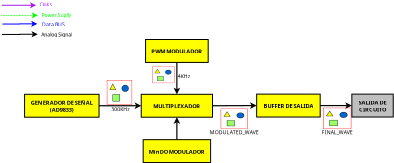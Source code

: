 <?xml version="1.0" encoding="UTF-8"?>
<dia:diagram xmlns:dia="http://www.lysator.liu.se/~alla/dia/">
  <dia:layer name="Fondo" visible="true" active="true">
    <dia:object type="Standard - Text" version="1" id="O0">
      <dia:attribute name="obj_pos">
        <dia:point val="7.275,10.599"/>
      </dia:attribute>
      <dia:attribute name="obj_bb">
        <dia:rectangle val="7.275,9.959;10.903,10.732"/>
      </dia:attribute>
      <dia:attribute name="text">
        <dia:composite type="text">
          <dia:attribute name="string">
            <dia:string>#Power Suplly#</dia:string>
          </dia:attribute>
          <dia:attribute name="font">
            <dia:font family="sans" style="0" name="Helvetica"/>
          </dia:attribute>
          <dia:attribute name="height">
            <dia:real val="0.8"/>
          </dia:attribute>
          <dia:attribute name="pos">
            <dia:point val="7.275,10.599"/>
          </dia:attribute>
          <dia:attribute name="color">
            <dia:color val="#00ff00"/>
          </dia:attribute>
          <dia:attribute name="alignment">
            <dia:enum val="0"/>
          </dia:attribute>
        </dia:composite>
      </dia:attribute>
      <dia:attribute name="valign">
        <dia:enum val="3"/>
      </dia:attribute>
    </dia:object>
    <dia:object type="Standard - ZigZagLine" version="1" id="O1">
      <dia:attribute name="obj_pos">
        <dia:point val="2.275,10.415"/>
      </dia:attribute>
      <dia:attribute name="obj_bb">
        <dia:rectangle val="2.225,10.029;6.912,10.753"/>
      </dia:attribute>
      <dia:attribute name="orth_points">
        <dia:point val="2.275,10.415"/>
        <dia:point val="4.538,10.415"/>
        <dia:point val="4.538,10.391"/>
        <dia:point val="6.8,10.391"/>
      </dia:attribute>
      <dia:attribute name="orth_orient">
        <dia:enum val="0"/>
        <dia:enum val="1"/>
        <dia:enum val="0"/>
      </dia:attribute>
      <dia:attribute name="autorouting">
        <dia:boolean val="true"/>
      </dia:attribute>
      <dia:attribute name="line_color">
        <dia:color val="#00ff00"/>
      </dia:attribute>
      <dia:attribute name="line_style">
        <dia:enum val="4"/>
      </dia:attribute>
      <dia:attribute name="end_arrow">
        <dia:enum val="22"/>
      </dia:attribute>
      <dia:attribute name="end_arrow_length">
        <dia:real val="0.5"/>
      </dia:attribute>
      <dia:attribute name="end_arrow_width">
        <dia:real val="0.5"/>
      </dia:attribute>
    </dia:object>
    <dia:object type="Standard - ZigZagLine" version="1" id="O2">
      <dia:attribute name="obj_pos">
        <dia:point val="2.4,11.477"/>
      </dia:attribute>
      <dia:attribute name="obj_bb">
        <dia:rectangle val="2.35,11.091;6.848,11.815"/>
      </dia:attribute>
      <dia:attribute name="orth_points">
        <dia:point val="2.4,11.477"/>
        <dia:point val="4.568,11.477"/>
        <dia:point val="4.568,11.453"/>
        <dia:point val="6.736,11.453"/>
      </dia:attribute>
      <dia:attribute name="orth_orient">
        <dia:enum val="0"/>
        <dia:enum val="1"/>
        <dia:enum val="0"/>
      </dia:attribute>
      <dia:attribute name="autorouting">
        <dia:boolean val="true"/>
      </dia:attribute>
      <dia:attribute name="line_color">
        <dia:color val="#0000ff"/>
      </dia:attribute>
      <dia:attribute name="end_arrow">
        <dia:enum val="22"/>
      </dia:attribute>
      <dia:attribute name="end_arrow_length">
        <dia:real val="0.5"/>
      </dia:attribute>
      <dia:attribute name="end_arrow_width">
        <dia:real val="0.5"/>
      </dia:attribute>
    </dia:object>
    <dia:object type="Standard - Text" version="1" id="O3">
      <dia:attribute name="obj_pos">
        <dia:point val="7.35,11.779"/>
      </dia:attribute>
      <dia:attribute name="obj_bb">
        <dia:rectangle val="7.35,11.139;10.025,11.912"/>
      </dia:attribute>
      <dia:attribute name="text">
        <dia:composite type="text">
          <dia:attribute name="string">
            <dia:string>#Data BUS#</dia:string>
          </dia:attribute>
          <dia:attribute name="font">
            <dia:font family="sans" style="0" name="Helvetica"/>
          </dia:attribute>
          <dia:attribute name="height">
            <dia:real val="0.8"/>
          </dia:attribute>
          <dia:attribute name="pos">
            <dia:point val="7.35,11.779"/>
          </dia:attribute>
          <dia:attribute name="color">
            <dia:color val="#0000ff"/>
          </dia:attribute>
          <dia:attribute name="alignment">
            <dia:enum val="0"/>
          </dia:attribute>
        </dia:composite>
      </dia:attribute>
      <dia:attribute name="valign">
        <dia:enum val="3"/>
      </dia:attribute>
    </dia:object>
    <dia:object type="Standard - ZigZagLine" version="1" id="O4">
      <dia:attribute name="obj_pos">
        <dia:point val="2.35,12.777"/>
      </dia:attribute>
      <dia:attribute name="obj_bb">
        <dia:rectangle val="2.3,12.391;6.898,13.115"/>
      </dia:attribute>
      <dia:attribute name="orth_points">
        <dia:point val="2.35,12.777"/>
        <dia:point val="4.568,12.777"/>
        <dia:point val="4.568,12.753"/>
        <dia:point val="6.786,12.753"/>
      </dia:attribute>
      <dia:attribute name="orth_orient">
        <dia:enum val="0"/>
        <dia:enum val="1"/>
        <dia:enum val="0"/>
      </dia:attribute>
      <dia:attribute name="autorouting">
        <dia:boolean val="true"/>
      </dia:attribute>
      <dia:attribute name="end_arrow">
        <dia:enum val="22"/>
      </dia:attribute>
      <dia:attribute name="end_arrow_length">
        <dia:real val="0.5"/>
      </dia:attribute>
      <dia:attribute name="end_arrow_width">
        <dia:real val="0.5"/>
      </dia:attribute>
    </dia:object>
    <dia:object type="Standard - Text" version="1" id="O5">
      <dia:attribute name="obj_pos">
        <dia:point val="7.25,13.029"/>
      </dia:attribute>
      <dia:attribute name="obj_bb">
        <dia:rectangle val="7.25,12.389;11.078,13.162"/>
      </dia:attribute>
      <dia:attribute name="text">
        <dia:composite type="text">
          <dia:attribute name="string">
            <dia:string>#Analog Signal#</dia:string>
          </dia:attribute>
          <dia:attribute name="font">
            <dia:font family="sans" style="0" name="Helvetica"/>
          </dia:attribute>
          <dia:attribute name="height">
            <dia:real val="0.8"/>
          </dia:attribute>
          <dia:attribute name="pos">
            <dia:point val="7.25,13.029"/>
          </dia:attribute>
          <dia:attribute name="color">
            <dia:color val="#000000"/>
          </dia:attribute>
          <dia:attribute name="alignment">
            <dia:enum val="0"/>
          </dia:attribute>
        </dia:composite>
      </dia:attribute>
      <dia:attribute name="valign">
        <dia:enum val="3"/>
      </dia:attribute>
    </dia:object>
    <dia:object type="Standard - Line" version="0" id="O6">
      <dia:attribute name="obj_pos">
        <dia:point val="2.336,9.131"/>
      </dia:attribute>
      <dia:attribute name="obj_bb">
        <dia:rectangle val="2.286,8.769;6.698,9.493"/>
      </dia:attribute>
      <dia:attribute name="conn_endpoints">
        <dia:point val="2.336,9.131"/>
        <dia:point val="6.586,9.131"/>
      </dia:attribute>
      <dia:attribute name="numcp">
        <dia:int val="1"/>
      </dia:attribute>
      <dia:attribute name="line_color">
        <dia:color val="#a020f0"/>
      </dia:attribute>
      <dia:attribute name="end_arrow">
        <dia:enum val="22"/>
      </dia:attribute>
      <dia:attribute name="end_arrow_length">
        <dia:real val="0.5"/>
      </dia:attribute>
      <dia:attribute name="end_arrow_width">
        <dia:real val="0.5"/>
      </dia:attribute>
    </dia:object>
    <dia:object type="Standard - Text" version="1" id="O7">
      <dia:attribute name="obj_pos">
        <dia:point val="7.036,9.281"/>
      </dia:attribute>
      <dia:attribute name="obj_bb">
        <dia:rectangle val="7.036,8.641;8.521,9.414"/>
      </dia:attribute>
      <dia:attribute name="text">
        <dia:composite type="text">
          <dia:attribute name="string">
            <dia:string>#Cloks#</dia:string>
          </dia:attribute>
          <dia:attribute name="font">
            <dia:font family="sans" style="0" name="Helvetica"/>
          </dia:attribute>
          <dia:attribute name="height">
            <dia:real val="0.8"/>
          </dia:attribute>
          <dia:attribute name="pos">
            <dia:point val="7.036,9.281"/>
          </dia:attribute>
          <dia:attribute name="color">
            <dia:color val="#a020f0"/>
          </dia:attribute>
          <dia:attribute name="alignment">
            <dia:enum val="0"/>
          </dia:attribute>
        </dia:composite>
      </dia:attribute>
      <dia:attribute name="valign">
        <dia:enum val="3"/>
      </dia:attribute>
    </dia:object>
    <dia:object type="Flowchart - Box" version="0" id="O8">
      <dia:attribute name="obj_pos">
        <dia:point val="5.172,20.258"/>
      </dia:attribute>
      <dia:attribute name="obj_bb">
        <dia:rectangle val="5.122,20.208;14.529,23.172"/>
      </dia:attribute>
      <dia:attribute name="elem_corner">
        <dia:point val="5.172,20.258"/>
      </dia:attribute>
      <dia:attribute name="elem_width">
        <dia:real val="9.308"/>
      </dia:attribute>
      <dia:attribute name="elem_height">
        <dia:real val="2.864"/>
      </dia:attribute>
      <dia:attribute name="border_width">
        <dia:real val="0.1"/>
      </dia:attribute>
      <dia:attribute name="inner_color">
        <dia:color val="#ffff00"/>
      </dia:attribute>
      <dia:attribute name="show_background">
        <dia:boolean val="true"/>
      </dia:attribute>
      <dia:attribute name="padding">
        <dia:real val="0.5"/>
      </dia:attribute>
      <dia:attribute name="text">
        <dia:composite type="text">
          <dia:attribute name="string">
            <dia:string>#GENERADOR DE SEÑAL
(AD9833)#</dia:string>
          </dia:attribute>
          <dia:attribute name="font">
            <dia:font family="sans" style="80" name="Helvetica-Bold"/>
          </dia:attribute>
          <dia:attribute name="height">
            <dia:real val="0.882"/>
          </dia:attribute>
          <dia:attribute name="pos">
            <dia:point val="9.825,21.513"/>
          </dia:attribute>
          <dia:attribute name="color">
            <dia:color val="#000000"/>
          </dia:attribute>
          <dia:attribute name="alignment">
            <dia:enum val="1"/>
          </dia:attribute>
        </dia:composite>
      </dia:attribute>
    </dia:object>
    <dia:object type="Flowchart - Box" version="0" id="O9">
      <dia:attribute name="obj_pos">
        <dia:point val="34.182,20.236"/>
      </dia:attribute>
      <dia:attribute name="obj_bb">
        <dia:rectangle val="34.132,20.186;42.172,23.15"/>
      </dia:attribute>
      <dia:attribute name="elem_corner">
        <dia:point val="34.182,20.236"/>
      </dia:attribute>
      <dia:attribute name="elem_width">
        <dia:real val="7.94"/>
      </dia:attribute>
      <dia:attribute name="elem_height">
        <dia:real val="2.864"/>
      </dia:attribute>
      <dia:attribute name="border_width">
        <dia:real val="0.1"/>
      </dia:attribute>
      <dia:attribute name="inner_color">
        <dia:color val="#ffff00"/>
      </dia:attribute>
      <dia:attribute name="show_background">
        <dia:boolean val="true"/>
      </dia:attribute>
      <dia:attribute name="padding">
        <dia:real val="0.5"/>
      </dia:attribute>
      <dia:attribute name="text">
        <dia:composite type="text">
          <dia:attribute name="string">
            <dia:string>#BUFFER DE SALIDA#</dia:string>
          </dia:attribute>
          <dia:attribute name="font">
            <dia:font family="sans" style="80" name="Helvetica-Bold"/>
          </dia:attribute>
          <dia:attribute name="height">
            <dia:real val="0.882"/>
          </dia:attribute>
          <dia:attribute name="pos">
            <dia:point val="38.152,21.932"/>
          </dia:attribute>
          <dia:attribute name="color">
            <dia:color val="#000000"/>
          </dia:attribute>
          <dia:attribute name="alignment">
            <dia:enum val="1"/>
          </dia:attribute>
        </dia:composite>
      </dia:attribute>
    </dia:object>
    <dia:object type="Flowchart - Box" version="0" id="O10">
      <dia:attribute name="obj_pos">
        <dia:point val="19.754,20.258"/>
      </dia:attribute>
      <dia:attribute name="obj_bb">
        <dia:rectangle val="19.704,20.208;28.714,23.172"/>
      </dia:attribute>
      <dia:attribute name="elem_corner">
        <dia:point val="19.754,20.258"/>
      </dia:attribute>
      <dia:attribute name="elem_width">
        <dia:real val="8.91"/>
      </dia:attribute>
      <dia:attribute name="elem_height">
        <dia:real val="2.864"/>
      </dia:attribute>
      <dia:attribute name="border_width">
        <dia:real val="0.1"/>
      </dia:attribute>
      <dia:attribute name="inner_color">
        <dia:color val="#ffff00"/>
      </dia:attribute>
      <dia:attribute name="show_background">
        <dia:boolean val="true"/>
      </dia:attribute>
      <dia:attribute name="padding">
        <dia:real val="0.5"/>
      </dia:attribute>
      <dia:attribute name="text">
        <dia:composite type="text">
          <dia:attribute name="string">
            <dia:string>#MULTIPLEXADOR#</dia:string>
          </dia:attribute>
          <dia:attribute name="font">
            <dia:font family="sans" style="80" name="Helvetica-Bold"/>
          </dia:attribute>
          <dia:attribute name="height">
            <dia:real val="0.882"/>
          </dia:attribute>
          <dia:attribute name="pos">
            <dia:point val="24.209,21.954"/>
          </dia:attribute>
          <dia:attribute name="color">
            <dia:color val="#000000"/>
          </dia:attribute>
          <dia:attribute name="alignment">
            <dia:enum val="1"/>
          </dia:attribute>
        </dia:composite>
      </dia:attribute>
    </dia:object>
    <dia:object type="Standard - Line" version="0" id="O11">
      <dia:attribute name="obj_pos">
        <dia:point val="14.479,21.69"/>
      </dia:attribute>
      <dia:attribute name="obj_bb">
        <dia:rectangle val="14.404,21.272;19.922,22.107"/>
      </dia:attribute>
      <dia:attribute name="conn_endpoints">
        <dia:point val="14.479,21.69"/>
        <dia:point val="19.754,21.69"/>
      </dia:attribute>
      <dia:attribute name="numcp">
        <dia:int val="1"/>
      </dia:attribute>
      <dia:attribute name="line_width">
        <dia:real val="0.15"/>
      </dia:attribute>
      <dia:attribute name="end_arrow">
        <dia:enum val="22"/>
      </dia:attribute>
      <dia:attribute name="end_arrow_length">
        <dia:real val="0.5"/>
      </dia:attribute>
      <dia:attribute name="end_arrow_width">
        <dia:real val="0.5"/>
      </dia:attribute>
      <dia:connections>
        <dia:connection handle="0" to="O8" connection="8"/>
        <dia:connection handle="1" to="O10" connection="7"/>
      </dia:connections>
    </dia:object>
    <dia:object type="Standard - Line" version="0" id="O12">
      <dia:attribute name="obj_pos">
        <dia:point val="28.664,21.69"/>
      </dia:attribute>
      <dia:attribute name="obj_bb">
        <dia:rectangle val="28.589,21.253;34.349,22.088"/>
      </dia:attribute>
      <dia:attribute name="conn_endpoints">
        <dia:point val="28.664,21.69"/>
        <dia:point val="34.182,21.668"/>
      </dia:attribute>
      <dia:attribute name="numcp">
        <dia:int val="1"/>
      </dia:attribute>
      <dia:attribute name="line_width">
        <dia:real val="0.15"/>
      </dia:attribute>
      <dia:attribute name="end_arrow">
        <dia:enum val="22"/>
      </dia:attribute>
      <dia:attribute name="end_arrow_length">
        <dia:real val="0.5"/>
      </dia:attribute>
      <dia:attribute name="end_arrow_width">
        <dia:real val="0.5"/>
      </dia:attribute>
      <dia:connections>
        <dia:connection handle="0" to="O10" connection="8"/>
        <dia:connection handle="1" to="O9" connection="7"/>
      </dia:connections>
    </dia:object>
    <dia:object type="Standard - Text" version="1" id="O13">
      <dia:attribute name="obj_pos">
        <dia:point val="17.117,21.69"/>
      </dia:attribute>
      <dia:attribute name="obj_bb">
        <dia:rectangle val="16.044,21.69;18.189,22.462"/>
      </dia:attribute>
      <dia:attribute name="text">
        <dia:composite type="text">
          <dia:attribute name="string">
            <dia:string>#300KHz#</dia:string>
          </dia:attribute>
          <dia:attribute name="font">
            <dia:font family="sans" style="0" name="Helvetica"/>
          </dia:attribute>
          <dia:attribute name="height">
            <dia:real val="0.8"/>
          </dia:attribute>
          <dia:attribute name="pos">
            <dia:point val="17.117,22.33"/>
          </dia:attribute>
          <dia:attribute name="color">
            <dia:color val="#000000"/>
          </dia:attribute>
          <dia:attribute name="alignment">
            <dia:enum val="1"/>
          </dia:attribute>
        </dia:composite>
      </dia:attribute>
      <dia:attribute name="valign">
        <dia:enum val="0"/>
      </dia:attribute>
      <dia:connections>
        <dia:connection handle="0" to="O11" connection="0"/>
      </dia:connections>
    </dia:object>
    <dia:object type="Standard - Image" version="0" id="O14">
      <dia:attribute name="obj_pos">
        <dia:point val="15.46,18.487"/>
      </dia:attribute>
      <dia:attribute name="obj_bb">
        <dia:rectangle val="15.386,18.412;18.685,21.623"/>
      </dia:attribute>
      <dia:attribute name="elem_corner">
        <dia:point val="15.46,18.487"/>
      </dia:attribute>
      <dia:attribute name="elem_width">
        <dia:real val="3.15"/>
      </dia:attribute>
      <dia:attribute name="elem_height">
        <dia:real val="3.061"/>
      </dia:attribute>
      <dia:attribute name="border_width">
        <dia:real val="0.15"/>
      </dia:attribute>
      <dia:attribute name="draw_border">
        <dia:boolean val="false"/>
      </dia:attribute>
      <dia:attribute name="keep_aspect">
        <dia:boolean val="true"/>
      </dia:attribute>
      <dia:attribute name="file">
        <dia:string>#C:\Users\Luzbin\Documents\GitHub\Gestion-Del-Proyecto\Diagramas de bloques\Imagenes\Sin.png#</dia:string>
      </dia:attribute>
    </dia:object>
    <dia:object type="Standard - Image" version="0" id="O15">
      <dia:attribute name="obj_pos">
        <dia:point val="21.126,16.804"/>
      </dia:attribute>
      <dia:attribute name="obj_bb">
        <dia:rectangle val="21.051,16.729;23.971,18.929"/>
      </dia:attribute>
      <dia:attribute name="elem_corner">
        <dia:point val="21.126,16.804"/>
      </dia:attribute>
      <dia:attribute name="elem_width">
        <dia:real val="2.77"/>
      </dia:attribute>
      <dia:attribute name="elem_height">
        <dia:real val="2.05"/>
      </dia:attribute>
      <dia:attribute name="border_width">
        <dia:real val="0.15"/>
      </dia:attribute>
      <dia:attribute name="draw_border">
        <dia:boolean val="false"/>
      </dia:attribute>
      <dia:attribute name="keep_aspect">
        <dia:boolean val="true"/>
      </dia:attribute>
      <dia:attribute name="file">
        <dia:string>#C:\Users\Luzbin\Documents\GitHub\Gestion-Del-Proyecto\Diagramas de bloques\Imagenes\Square.png#</dia:string>
      </dia:attribute>
    </dia:object>
    <dia:object type="Standard - Image" version="0" id="O16">
      <dia:attribute name="obj_pos">
        <dia:point val="29.689,22.051"/>
      </dia:attribute>
      <dia:attribute name="obj_bb">
        <dia:rectangle val="29.614,21.976;33.153,24.649"/>
      </dia:attribute>
      <dia:attribute name="elem_corner">
        <dia:point val="29.689,22.051"/>
      </dia:attribute>
      <dia:attribute name="elem_width">
        <dia:real val="3.389"/>
      </dia:attribute>
      <dia:attribute name="elem_height">
        <dia:real val="2.523"/>
      </dia:attribute>
      <dia:attribute name="border_width">
        <dia:real val="0.15"/>
      </dia:attribute>
      <dia:attribute name="draw_border">
        <dia:boolean val="false"/>
      </dia:attribute>
      <dia:attribute name="keep_aspect">
        <dia:boolean val="true"/>
      </dia:attribute>
      <dia:attribute name="file">
        <dia:string>#C:\Users\Luzbin\Documents\GitHub\Gestion-Del-Proyecto\Diagramas de bloques\Imagenes\Modulated.png#</dia:string>
      </dia:attribute>
    </dia:object>
    <dia:object type="Standard - Text" version="1" id="O17">
      <dia:attribute name="obj_pos">
        <dia:point val="31.384,24.574"/>
      </dia:attribute>
      <dia:attribute name="obj_bb">
        <dia:rectangle val="28.52,24.574;34.247,25.347"/>
      </dia:attribute>
      <dia:attribute name="text">
        <dia:composite type="text">
          <dia:attribute name="string">
            <dia:string>#MODULATED_WAVE#</dia:string>
          </dia:attribute>
          <dia:attribute name="font">
            <dia:font family="sans" style="0" name="Helvetica"/>
          </dia:attribute>
          <dia:attribute name="height">
            <dia:real val="0.8"/>
          </dia:attribute>
          <dia:attribute name="pos">
            <dia:point val="31.384,25.214"/>
          </dia:attribute>
          <dia:attribute name="color">
            <dia:color val="#000000"/>
          </dia:attribute>
          <dia:attribute name="alignment">
            <dia:enum val="1"/>
          </dia:attribute>
        </dia:composite>
      </dia:attribute>
      <dia:attribute name="valign">
        <dia:enum val="0"/>
      </dia:attribute>
      <dia:connections>
        <dia:connection handle="0" to="O16" connection="6"/>
      </dia:connections>
    </dia:object>
    <dia:object type="Flowchart - Box" version="0" id="O18">
      <dia:attribute name="obj_pos">
        <dia:point val="46.081,20.236"/>
      </dia:attribute>
      <dia:attribute name="obj_bb">
        <dia:rectangle val="46.031,20.186;51.303,23.15"/>
      </dia:attribute>
      <dia:attribute name="elem_corner">
        <dia:point val="46.081,20.236"/>
      </dia:attribute>
      <dia:attribute name="elem_width">
        <dia:real val="5.173"/>
      </dia:attribute>
      <dia:attribute name="elem_height">
        <dia:real val="2.864"/>
      </dia:attribute>
      <dia:attribute name="border_width">
        <dia:real val="0.1"/>
      </dia:attribute>
      <dia:attribute name="inner_color">
        <dia:color val="#bfbfbf"/>
      </dia:attribute>
      <dia:attribute name="show_background">
        <dia:boolean val="true"/>
      </dia:attribute>
      <dia:attribute name="padding">
        <dia:real val="0.5"/>
      </dia:attribute>
      <dia:attribute name="text">
        <dia:composite type="text">
          <dia:attribute name="string">
            <dia:string>#SALIDA DE
CIRCUITO#</dia:string>
          </dia:attribute>
          <dia:attribute name="font">
            <dia:font family="sans" style="80" name="Helvetica-Bold"/>
          </dia:attribute>
          <dia:attribute name="height">
            <dia:real val="0.882"/>
          </dia:attribute>
          <dia:attribute name="pos">
            <dia:point val="48.667,21.491"/>
          </dia:attribute>
          <dia:attribute name="color">
            <dia:color val="#000000"/>
          </dia:attribute>
          <dia:attribute name="alignment">
            <dia:enum val="1"/>
          </dia:attribute>
        </dia:composite>
      </dia:attribute>
    </dia:object>
    <dia:object type="Standard - Line" version="0" id="O19">
      <dia:attribute name="obj_pos">
        <dia:point val="42.122,21.668"/>
      </dia:attribute>
      <dia:attribute name="obj_bb">
        <dia:rectangle val="42.047,21.25;46.248,22.086"/>
      </dia:attribute>
      <dia:attribute name="conn_endpoints">
        <dia:point val="42.122,21.668"/>
        <dia:point val="46.081,21.668"/>
      </dia:attribute>
      <dia:attribute name="numcp">
        <dia:int val="1"/>
      </dia:attribute>
      <dia:attribute name="line_width">
        <dia:real val="0.15"/>
      </dia:attribute>
      <dia:attribute name="end_arrow">
        <dia:enum val="22"/>
      </dia:attribute>
      <dia:attribute name="end_arrow_length">
        <dia:real val="0.5"/>
      </dia:attribute>
      <dia:attribute name="end_arrow_width">
        <dia:real val="0.5"/>
      </dia:attribute>
      <dia:connections>
        <dia:connection handle="0" to="O9" connection="8"/>
        <dia:connection handle="1" to="O18" connection="7"/>
      </dia:connections>
    </dia:object>
    <dia:object type="Flowchart - Box" version="0" id="O20">
      <dia:attribute name="obj_pos">
        <dia:point val="20.295,13.408"/>
      </dia:attribute>
      <dia:attribute name="obj_bb">
        <dia:rectangle val="20.245,13.358;28.173,16.322"/>
      </dia:attribute>
      <dia:attribute name="elem_corner">
        <dia:point val="20.295,13.408"/>
      </dia:attribute>
      <dia:attribute name="elem_width">
        <dia:real val="7.828"/>
      </dia:attribute>
      <dia:attribute name="elem_height">
        <dia:real val="2.864"/>
      </dia:attribute>
      <dia:attribute name="border_width">
        <dia:real val="0.1"/>
      </dia:attribute>
      <dia:attribute name="inner_color">
        <dia:color val="#ffff00"/>
      </dia:attribute>
      <dia:attribute name="show_background">
        <dia:boolean val="true"/>
      </dia:attribute>
      <dia:attribute name="padding">
        <dia:real val="0.5"/>
      </dia:attribute>
      <dia:attribute name="text">
        <dia:composite type="text">
          <dia:attribute name="string">
            <dia:string>#PWM MODULADOR#</dia:string>
          </dia:attribute>
          <dia:attribute name="font">
            <dia:font family="sans" style="80" name="Helvetica-Bold"/>
          </dia:attribute>
          <dia:attribute name="height">
            <dia:real val="0.882"/>
          </dia:attribute>
          <dia:attribute name="pos">
            <dia:point val="24.209,15.104"/>
          </dia:attribute>
          <dia:attribute name="color">
            <dia:color val="#000000"/>
          </dia:attribute>
          <dia:attribute name="alignment">
            <dia:enum val="1"/>
          </dia:attribute>
        </dia:composite>
      </dia:attribute>
    </dia:object>
    <dia:object type="Standard - Line" version="0" id="O21">
      <dia:attribute name="obj_pos">
        <dia:point val="24.209,16.272"/>
      </dia:attribute>
      <dia:attribute name="obj_bb">
        <dia:rectangle val="23.791,16.197;24.627,20.425"/>
      </dia:attribute>
      <dia:attribute name="conn_endpoints">
        <dia:point val="24.209,16.272"/>
        <dia:point val="24.209,20.258"/>
      </dia:attribute>
      <dia:attribute name="numcp">
        <dia:int val="1"/>
      </dia:attribute>
      <dia:attribute name="line_width">
        <dia:real val="0.15"/>
      </dia:attribute>
      <dia:attribute name="end_arrow">
        <dia:enum val="22"/>
      </dia:attribute>
      <dia:attribute name="end_arrow_length">
        <dia:real val="0.5"/>
      </dia:attribute>
      <dia:attribute name="end_arrow_width">
        <dia:real val="0.5"/>
      </dia:attribute>
      <dia:connections>
        <dia:connection handle="0" to="O20" connection="13"/>
        <dia:connection handle="1" to="O10" connection="2"/>
      </dia:connections>
    </dia:object>
    <dia:object type="Standard - Text" version="1" id="O22">
      <dia:attribute name="obj_pos">
        <dia:point val="24.209,18.265"/>
      </dia:attribute>
      <dia:attribute name="obj_bb">
        <dia:rectangle val="24.209,17.625;25.854,18.397"/>
      </dia:attribute>
      <dia:attribute name="text">
        <dia:composite type="text">
          <dia:attribute name="string">
            <dia:string># 4KHz#</dia:string>
          </dia:attribute>
          <dia:attribute name="font">
            <dia:font family="sans" style="0" name="Helvetica"/>
          </dia:attribute>
          <dia:attribute name="height">
            <dia:real val="0.8"/>
          </dia:attribute>
          <dia:attribute name="pos">
            <dia:point val="24.209,18.265"/>
          </dia:attribute>
          <dia:attribute name="color">
            <dia:color val="#000000"/>
          </dia:attribute>
          <dia:attribute name="alignment">
            <dia:enum val="0"/>
          </dia:attribute>
        </dia:composite>
      </dia:attribute>
      <dia:attribute name="valign">
        <dia:enum val="3"/>
      </dia:attribute>
      <dia:connections>
        <dia:connection handle="0" to="O21" connection="0"/>
      </dia:connections>
    </dia:object>
    <dia:object type="Standard - Image" version="0" id="O23">
      <dia:attribute name="obj_pos">
        <dia:point val="42.483,21.947"/>
      </dia:attribute>
      <dia:attribute name="obj_bb">
        <dia:rectangle val="42.408,21.872;46.087,24.648"/>
      </dia:attribute>
      <dia:attribute name="elem_corner">
        <dia:point val="42.483,21.947"/>
      </dia:attribute>
      <dia:attribute name="elem_width">
        <dia:real val="3.529"/>
      </dia:attribute>
      <dia:attribute name="elem_height">
        <dia:real val="2.627"/>
      </dia:attribute>
      <dia:attribute name="border_width">
        <dia:real val="0.15"/>
      </dia:attribute>
      <dia:attribute name="draw_border">
        <dia:boolean val="false"/>
      </dia:attribute>
      <dia:attribute name="keep_aspect">
        <dia:boolean val="true"/>
      </dia:attribute>
      <dia:attribute name="file">
        <dia:string>#C:\Users\Luzbin\Documents\GitHub\Gestion-Del-Proyecto\Diagramas de bloques\Imagenes\Modulated.png#</dia:string>
      </dia:attribute>
    </dia:object>
    <dia:object type="Standard - Text" version="1" id="O24">
      <dia:attribute name="obj_pos">
        <dia:point val="44.248,24.573"/>
      </dia:attribute>
      <dia:attribute name="obj_bb">
        <dia:rectangle val="42.368,24.573;46.128,25.346"/>
      </dia:attribute>
      <dia:attribute name="text">
        <dia:composite type="text">
          <dia:attribute name="string">
            <dia:string>#FINAL_WAVE#</dia:string>
          </dia:attribute>
          <dia:attribute name="font">
            <dia:font family="sans" style="0" name="Helvetica"/>
          </dia:attribute>
          <dia:attribute name="height">
            <dia:real val="0.8"/>
          </dia:attribute>
          <dia:attribute name="pos">
            <dia:point val="44.248,25.213"/>
          </dia:attribute>
          <dia:attribute name="color">
            <dia:color val="#000000"/>
          </dia:attribute>
          <dia:attribute name="alignment">
            <dia:enum val="1"/>
          </dia:attribute>
        </dia:composite>
      </dia:attribute>
      <dia:attribute name="valign">
        <dia:enum val="0"/>
      </dia:attribute>
      <dia:connections>
        <dia:connection handle="0" to="O23" connection="6"/>
      </dia:connections>
    </dia:object>
    <dia:object type="Flowchart - Box" version="0" id="O25">
      <dia:attribute name="obj_pos">
        <dia:point val="20.018,25.93"/>
      </dia:attribute>
      <dia:attribute name="obj_bb">
        <dia:rectangle val="19.968,25.881;28.45,28.844"/>
      </dia:attribute>
      <dia:attribute name="elem_corner">
        <dia:point val="20.018,25.93"/>
      </dia:attribute>
      <dia:attribute name="elem_width">
        <dia:real val="8.383"/>
      </dia:attribute>
      <dia:attribute name="elem_height">
        <dia:real val="2.864"/>
      </dia:attribute>
      <dia:attribute name="border_width">
        <dia:real val="0.1"/>
      </dia:attribute>
      <dia:attribute name="inner_color">
        <dia:color val="#ffff00"/>
      </dia:attribute>
      <dia:attribute name="show_background">
        <dia:boolean val="true"/>
      </dia:attribute>
      <dia:attribute name="padding">
        <dia:real val="0.5"/>
      </dia:attribute>
      <dia:attribute name="text">
        <dia:composite type="text">
          <dia:attribute name="string">
            <dia:string>#MinDO MODULADOR#</dia:string>
          </dia:attribute>
          <dia:attribute name="font">
            <dia:font family="sans" style="80" name="Helvetica-Bold"/>
          </dia:attribute>
          <dia:attribute name="height">
            <dia:real val="0.882"/>
          </dia:attribute>
          <dia:attribute name="pos">
            <dia:point val="24.209,27.627"/>
          </dia:attribute>
          <dia:attribute name="color">
            <dia:color val="#000000"/>
          </dia:attribute>
          <dia:attribute name="alignment">
            <dia:enum val="1"/>
          </dia:attribute>
        </dia:composite>
      </dia:attribute>
    </dia:object>
    <dia:object type="Standard - Line" version="0" id="O26">
      <dia:attribute name="obj_pos">
        <dia:point val="24.209,25.93"/>
      </dia:attribute>
      <dia:attribute name="obj_bb">
        <dia:rectangle val="23.791,22.954;24.627,26.006"/>
      </dia:attribute>
      <dia:attribute name="conn_endpoints">
        <dia:point val="24.209,25.93"/>
        <dia:point val="24.209,23.122"/>
      </dia:attribute>
      <dia:attribute name="numcp">
        <dia:int val="1"/>
      </dia:attribute>
      <dia:attribute name="line_width">
        <dia:real val="0.15"/>
      </dia:attribute>
      <dia:attribute name="end_arrow">
        <dia:enum val="22"/>
      </dia:attribute>
      <dia:attribute name="end_arrow_length">
        <dia:real val="0.5"/>
      </dia:attribute>
      <dia:attribute name="end_arrow_width">
        <dia:real val="0.5"/>
      </dia:attribute>
      <dia:connections>
        <dia:connection handle="0" to="O25" connection="2"/>
        <dia:connection handle="1" to="O10" connection="13"/>
      </dia:connections>
    </dia:object>
  </dia:layer>
</dia:diagram>
